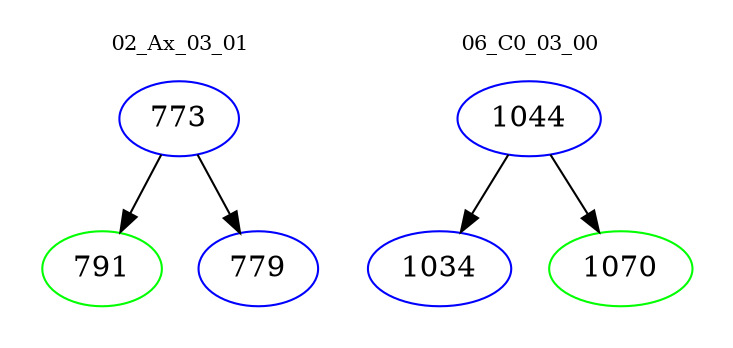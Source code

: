 digraph{
subgraph cluster_0 {
color = white
label = "02_Ax_03_01";
fontsize=10;
T0_773 [label="773", color="blue"]
T0_773 -> T0_791 [color="black"]
T0_791 [label="791", color="green"]
T0_773 -> T0_779 [color="black"]
T0_779 [label="779", color="blue"]
}
subgraph cluster_1 {
color = white
label = "06_C0_03_00";
fontsize=10;
T1_1044 [label="1044", color="blue"]
T1_1044 -> T1_1034 [color="black"]
T1_1034 [label="1034", color="blue"]
T1_1044 -> T1_1070 [color="black"]
T1_1070 [label="1070", color="green"]
}
}
